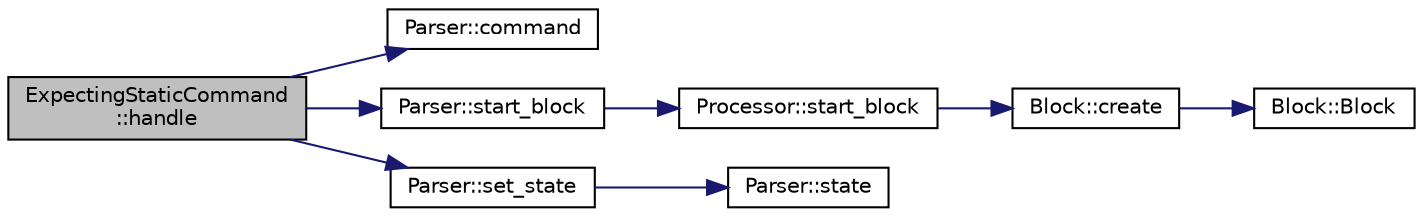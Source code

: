 digraph "ExpectingStaticCommand::handle"
{
 // INTERACTIVE_SVG=YES
  edge [fontname="Helvetica",fontsize="10",labelfontname="Helvetica",labelfontsize="10"];
  node [fontname="Helvetica",fontsize="10",shape=record];
  rankdir="LR";
  Node1 [label="ExpectingStaticCommand\l::handle",height=0.2,width=0.4,color="black", fillcolor="grey75", style="filled" fontcolor="black"];
  Node1 -> Node2 [color="midnightblue",fontsize="10",style="solid",fontname="Helvetica"];
  Node2 [label="Parser::command",height=0.2,width=0.4,color="black", fillcolor="white", style="filled",URL="$class_parser.html#a4a56ee42a07d0d4eb5f65f4cff4509b1"];
  Node1 -> Node3 [color="midnightblue",fontsize="10",style="solid",fontname="Helvetica"];
  Node3 [label="Parser::start_block",height=0.2,width=0.4,color="black", fillcolor="white", style="filled",URL="$class_parser.html#a424c76da56189900b2c67129db9f0903"];
  Node3 -> Node4 [color="midnightblue",fontsize="10",style="solid",fontname="Helvetica"];
  Node4 [label="Processor::start_block",height=0.2,width=0.4,color="black", fillcolor="white", style="filled",URL="$class_processor.html#a4e49ea52df0168e27ebdde3abd22f875"];
  Node4 -> Node5 [color="midnightblue",fontsize="10",style="solid",fontname="Helvetica"];
  Node5 [label="Block::create",height=0.2,width=0.4,color="black", fillcolor="white", style="filled",URL="$class_block.html#a28f1bb418f67d7d1498a00363f282ba4"];
  Node5 -> Node6 [color="midnightblue",fontsize="10",style="solid",fontname="Helvetica"];
  Node6 [label="Block::Block",height=0.2,width=0.4,color="black", fillcolor="white", style="filled",URL="$class_block.html#a37658a946bf5067ad01d68d9ff086adc"];
  Node1 -> Node7 [color="midnightblue",fontsize="10",style="solid",fontname="Helvetica"];
  Node7 [label="Parser::set_state",height=0.2,width=0.4,color="black", fillcolor="white", style="filled",URL="$class_parser.html#ae360b42d0b240bef4027a1d7e9b8ebda"];
  Node7 -> Node8 [color="midnightblue",fontsize="10",style="solid",fontname="Helvetica"];
  Node8 [label="Parser::state",height=0.2,width=0.4,color="black", fillcolor="white", style="filled",URL="$class_parser.html#a1f7ec65e9c2ee547dd21f5bb7ca1d013"];
}

